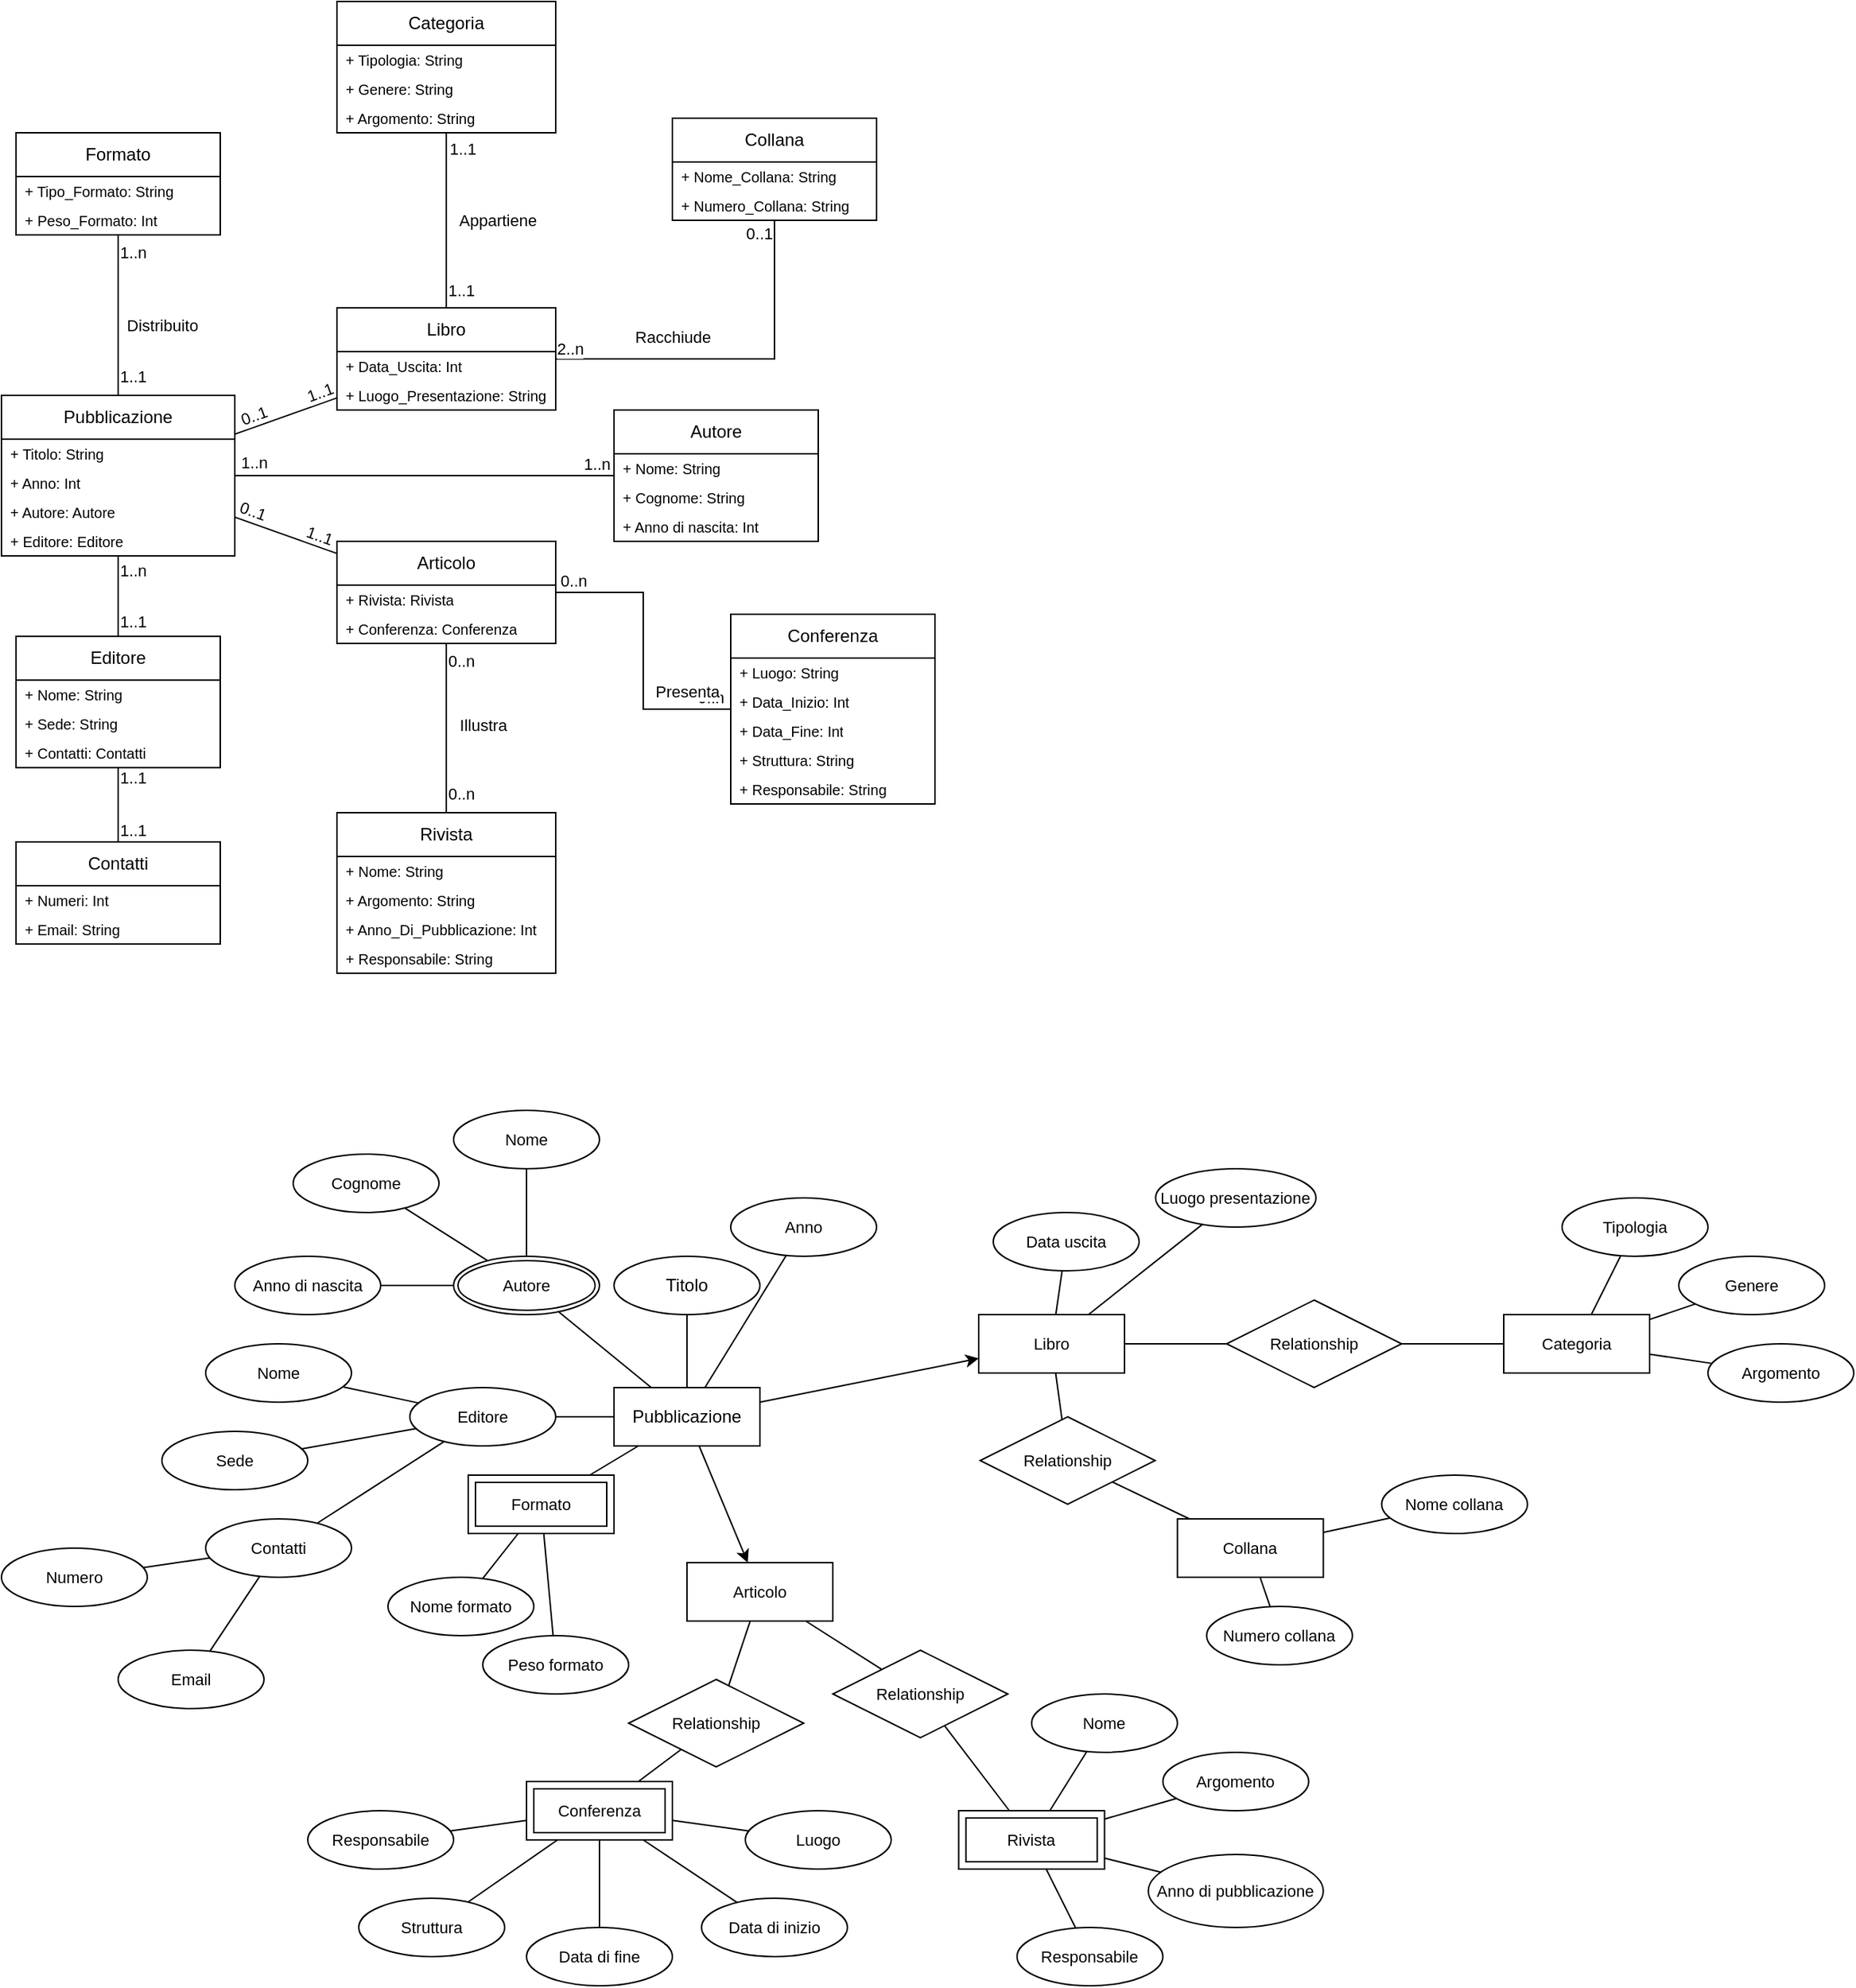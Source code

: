 <mxfile version="26.1.3">
  <diagram name="Pagina-1" id="gUakb1eG00iQR8x7TaLS">
    <mxGraphModel dx="2056" dy="1895" grid="1" gridSize="10" guides="1" tooltips="1" connect="1" arrows="1" fold="1" page="1" pageScale="1" pageWidth="827" pageHeight="1169" math="0" shadow="0">
      <root>
        <mxCell id="0" />
        <mxCell id="1" parent="0" />
        <mxCell id="voZhsEm-r_xCfaCIF_3K-1" value="Pubblicazione" style="swimlane;fontStyle=0;childLayout=stackLayout;horizontal=1;startSize=30;horizontalStack=0;resizeParent=1;resizeParentMax=0;resizeLast=0;collapsible=1;marginBottom=0;whiteSpace=wrap;html=1;" parent="1" vertex="1">
          <mxGeometry x="-800" y="-780" width="160" height="110" as="geometry" />
        </mxCell>
        <mxCell id="voZhsEm-r_xCfaCIF_3K-2" value="&lt;font style=&quot;font-size: 10px;&quot;&gt;+ Titolo: String&lt;/font&gt;" style="text;strokeColor=none;fillColor=none;align=left;verticalAlign=middle;spacingLeft=4;spacingRight=4;overflow=hidden;points=[[0,0.5],[1,0.5]];portConstraint=eastwest;rotatable=0;whiteSpace=wrap;html=1;" parent="voZhsEm-r_xCfaCIF_3K-1" vertex="1">
          <mxGeometry y="30" width="160" height="20" as="geometry" />
        </mxCell>
        <mxCell id="voZhsEm-r_xCfaCIF_3K-4" value="&lt;font style=&quot;font-size: 10px;&quot;&gt;+ Anno: Int&lt;/font&gt;" style="text;strokeColor=none;fillColor=none;align=left;verticalAlign=middle;spacingLeft=4;spacingRight=4;overflow=hidden;points=[[0,0.5],[1,0.5]];portConstraint=eastwest;rotatable=0;whiteSpace=wrap;html=1;" parent="voZhsEm-r_xCfaCIF_3K-1" vertex="1">
          <mxGeometry y="50" width="160" height="20" as="geometry" />
        </mxCell>
        <mxCell id="voZhsEm-r_xCfaCIF_3K-3" value="&lt;font style=&quot;font-size: 10px;&quot;&gt;+ Autore: Autore&lt;/font&gt;" style="text;strokeColor=none;fillColor=none;align=left;verticalAlign=middle;spacingLeft=4;spacingRight=4;overflow=hidden;points=[[0,0.5],[1,0.5]];portConstraint=eastwest;rotatable=0;whiteSpace=wrap;html=1;" parent="voZhsEm-r_xCfaCIF_3K-1" vertex="1">
          <mxGeometry y="70" width="160" height="20" as="geometry" />
        </mxCell>
        <mxCell id="jsHb7b36GZ4GkRZqTDLe-23" value="&lt;font style=&quot;font-size: 10px;&quot;&gt;+ Editore: Editore&lt;/font&gt;" style="text;strokeColor=none;fillColor=none;align=left;verticalAlign=middle;spacingLeft=4;spacingRight=4;overflow=hidden;points=[[0,0.5],[1,0.5]];portConstraint=eastwest;rotatable=0;whiteSpace=wrap;html=1;" parent="voZhsEm-r_xCfaCIF_3K-1" vertex="1">
          <mxGeometry y="90" width="160" height="20" as="geometry" />
        </mxCell>
        <mxCell id="jsHb7b36GZ4GkRZqTDLe-57" style="edgeStyle=orthogonalEdgeStyle;rounded=0;orthogonalLoop=1;jettySize=auto;html=1;fontSize=12;startSize=8;endSize=8;endArrow=none;startFill=0;" parent="1" source="voZhsEm-r_xCfaCIF_3K-10" target="voZhsEm-r_xCfaCIF_3K-1" edge="1">
          <mxGeometry relative="1" as="geometry" />
        </mxCell>
        <mxCell id="LyLU5Vvw4hms6EyPSJXu-3" value="1..n" style="edgeLabel;html=1;align=center;verticalAlign=middle;resizable=0;points=[];" vertex="1" connectable="0" parent="jsHb7b36GZ4GkRZqTDLe-57">
          <mxGeometry x="0.943" relative="1" as="geometry">
            <mxPoint x="5" y="-9" as="offset" />
          </mxGeometry>
        </mxCell>
        <mxCell id="LyLU5Vvw4hms6EyPSJXu-4" value="1..n" style="edgeLabel;html=1;align=center;verticalAlign=middle;resizable=0;points=[];" vertex="1" connectable="0" parent="jsHb7b36GZ4GkRZqTDLe-57">
          <mxGeometry x="-0.895" relative="1" as="geometry">
            <mxPoint x="1" y="-8" as="offset" />
          </mxGeometry>
        </mxCell>
        <mxCell id="voZhsEm-r_xCfaCIF_3K-10" value="Autore" style="swimlane;fontStyle=0;childLayout=stackLayout;horizontal=1;startSize=30;horizontalStack=0;resizeParent=1;resizeParentMax=0;resizeLast=0;collapsible=1;marginBottom=0;whiteSpace=wrap;html=1;" parent="1" vertex="1">
          <mxGeometry x="-380" y="-770" width="140" height="90" as="geometry" />
        </mxCell>
        <mxCell id="voZhsEm-r_xCfaCIF_3K-11" value="&lt;font style=&quot;font-size: 10px;&quot;&gt;+ Nome: String&lt;/font&gt;" style="text;strokeColor=none;fillColor=none;align=left;verticalAlign=middle;spacingLeft=4;spacingRight=4;overflow=hidden;points=[[0,0.5],[1,0.5]];portConstraint=eastwest;rotatable=0;whiteSpace=wrap;html=1;" parent="voZhsEm-r_xCfaCIF_3K-10" vertex="1">
          <mxGeometry y="30" width="140" height="20" as="geometry" />
        </mxCell>
        <mxCell id="voZhsEm-r_xCfaCIF_3K-12" value="&lt;font style=&quot;font-size: 10px;&quot;&gt;+ Cognome: String&lt;/font&gt;" style="text;strokeColor=none;fillColor=none;align=left;verticalAlign=middle;spacingLeft=4;spacingRight=4;overflow=hidden;points=[[0,0.5],[1,0.5]];portConstraint=eastwest;rotatable=0;whiteSpace=wrap;html=1;" parent="voZhsEm-r_xCfaCIF_3K-10" vertex="1">
          <mxGeometry y="50" width="140" height="20" as="geometry" />
        </mxCell>
        <mxCell id="voZhsEm-r_xCfaCIF_3K-13" value="&lt;font style=&quot;font-size: 10px;&quot;&gt;+ Anno di nascita: Int&lt;/font&gt;" style="text;strokeColor=none;fillColor=none;align=left;verticalAlign=middle;spacingLeft=4;spacingRight=4;overflow=hidden;points=[[0,0.5],[1,0.5]];portConstraint=eastwest;rotatable=0;whiteSpace=wrap;html=1;" parent="voZhsEm-r_xCfaCIF_3K-10" vertex="1">
          <mxGeometry y="70" width="140" height="20" as="geometry" />
        </mxCell>
        <mxCell id="jsHb7b36GZ4GkRZqTDLe-11" style="edgeStyle=orthogonalEdgeStyle;rounded=0;orthogonalLoop=1;jettySize=auto;html=1;fontSize=12;startSize=8;endSize=8;endArrow=none;startFill=0;" parent="1" source="voZhsEm-r_xCfaCIF_3K-14" target="voZhsEm-r_xCfaCIF_3K-42" edge="1">
          <mxGeometry relative="1" as="geometry" />
        </mxCell>
        <mxCell id="LyLU5Vvw4hms6EyPSJXu-11" value="0..n" style="edgeLabel;html=1;align=center;verticalAlign=middle;resizable=0;points=[];" vertex="1" connectable="0" parent="jsHb7b36GZ4GkRZqTDLe-11">
          <mxGeometry x="0.811" relative="1" as="geometry">
            <mxPoint x="10" y="1" as="offset" />
          </mxGeometry>
        </mxCell>
        <mxCell id="LyLU5Vvw4hms6EyPSJXu-12" value="0..n" style="edgeLabel;html=1;align=center;verticalAlign=middle;resizable=0;points=[];" vertex="1" connectable="0" parent="jsHb7b36GZ4GkRZqTDLe-11">
          <mxGeometry x="-0.781" relative="1" as="geometry">
            <mxPoint x="10" y="-1" as="offset" />
          </mxGeometry>
        </mxCell>
        <mxCell id="LyLU5Vvw4hms6EyPSJXu-122" value="Illustra" style="edgeLabel;html=1;align=center;verticalAlign=middle;resizable=0;points=[];fontFamily=Helvetica;fontSize=11;fontColor=default;labelBackgroundColor=default;" vertex="1" connectable="0" parent="jsHb7b36GZ4GkRZqTDLe-11">
          <mxGeometry x="0.031" y="-1" relative="1" as="geometry">
            <mxPoint x="24" as="offset" />
          </mxGeometry>
        </mxCell>
        <mxCell id="voZhsEm-r_xCfaCIF_3K-14" value="Rivista" style="swimlane;fontStyle=0;childLayout=stackLayout;horizontal=1;startSize=30;horizontalStack=0;resizeParent=1;resizeParentMax=0;resizeLast=0;collapsible=1;marginBottom=0;whiteSpace=wrap;html=1;" parent="1" vertex="1">
          <mxGeometry x="-570" y="-494" width="150" height="110" as="geometry" />
        </mxCell>
        <mxCell id="voZhsEm-r_xCfaCIF_3K-15" value="&lt;font style=&quot;font-size: 10px;&quot;&gt;+ Nome: String&lt;/font&gt;" style="text;strokeColor=none;fillColor=none;align=left;verticalAlign=middle;spacingLeft=4;spacingRight=4;overflow=hidden;points=[[0,0.5],[1,0.5]];portConstraint=eastwest;rotatable=0;whiteSpace=wrap;html=1;" parent="voZhsEm-r_xCfaCIF_3K-14" vertex="1">
          <mxGeometry y="30" width="150" height="20" as="geometry" />
        </mxCell>
        <mxCell id="voZhsEm-r_xCfaCIF_3K-16" value="&lt;font style=&quot;font-size: 10px;&quot;&gt;+ Argomento: String&lt;/font&gt;" style="text;strokeColor=none;fillColor=none;align=left;verticalAlign=middle;spacingLeft=4;spacingRight=4;overflow=hidden;points=[[0,0.5],[1,0.5]];portConstraint=eastwest;rotatable=0;whiteSpace=wrap;html=1;" parent="voZhsEm-r_xCfaCIF_3K-14" vertex="1">
          <mxGeometry y="50" width="150" height="20" as="geometry" />
        </mxCell>
        <mxCell id="voZhsEm-r_xCfaCIF_3K-18" value="&lt;span style=&quot;font-size: 10px;&quot;&gt;+ Anno_Di_Pubblicazione: Int&lt;/span&gt;" style="text;strokeColor=none;fillColor=none;align=left;verticalAlign=middle;spacingLeft=4;spacingRight=4;overflow=hidden;points=[[0,0.5],[1,0.5]];portConstraint=eastwest;rotatable=0;whiteSpace=wrap;html=1;" parent="voZhsEm-r_xCfaCIF_3K-14" vertex="1">
          <mxGeometry y="70" width="150" height="20" as="geometry" />
        </mxCell>
        <mxCell id="jsHb7b36GZ4GkRZqTDLe-46" value="&lt;span style=&quot;font-size: 10px;&quot;&gt;+ Responsabile: String&lt;/span&gt;" style="text;strokeColor=none;fillColor=none;align=left;verticalAlign=middle;spacingLeft=4;spacingRight=4;overflow=hidden;points=[[0,0.5],[1,0.5]];portConstraint=eastwest;rotatable=0;whiteSpace=wrap;html=1;" parent="voZhsEm-r_xCfaCIF_3K-14" vertex="1">
          <mxGeometry y="90" width="150" height="20" as="geometry" />
        </mxCell>
        <mxCell id="jsHb7b36GZ4GkRZqTDLe-55" style="edgeStyle=orthogonalEdgeStyle;rounded=0;orthogonalLoop=1;jettySize=auto;html=1;fontSize=12;startSize=8;endSize=8;endArrow=none;startFill=0;" parent="1" source="voZhsEm-r_xCfaCIF_3K-21" target="jsHb7b36GZ4GkRZqTDLe-42" edge="1">
          <mxGeometry relative="1" as="geometry" />
        </mxCell>
        <mxCell id="LyLU5Vvw4hms6EyPSJXu-15" value="1..1" style="edgeLabel;html=1;align=center;verticalAlign=middle;resizable=0;points=[];" vertex="1" connectable="0" parent="jsHb7b36GZ4GkRZqTDLe-55">
          <mxGeometry x="0.773" y="-1" relative="1" as="geometry">
            <mxPoint x="9" y="1" as="offset" />
          </mxGeometry>
        </mxCell>
        <mxCell id="LyLU5Vvw4hms6EyPSJXu-16" value="1..1" style="edgeLabel;html=1;align=center;verticalAlign=middle;resizable=0;points=[];" vertex="1" connectable="0" parent="jsHb7b36GZ4GkRZqTDLe-55">
          <mxGeometry x="-0.674" y="2" relative="1" as="geometry">
            <mxPoint x="12" as="offset" />
          </mxGeometry>
        </mxCell>
        <mxCell id="voZhsEm-r_xCfaCIF_3K-21" value="Contatti" style="swimlane;fontStyle=0;childLayout=stackLayout;horizontal=1;startSize=30;horizontalStack=0;resizeParent=1;resizeParentMax=0;resizeLast=0;collapsible=1;marginBottom=0;whiteSpace=wrap;html=1;" parent="1" vertex="1">
          <mxGeometry x="-790" y="-474" width="140" height="70" as="geometry" />
        </mxCell>
        <mxCell id="voZhsEm-r_xCfaCIF_3K-22" value="&lt;font style=&quot;font-size: 10px;&quot;&gt;+ Numeri: Int&amp;nbsp;&lt;/font&gt;" style="text;strokeColor=none;fillColor=none;align=left;verticalAlign=middle;spacingLeft=4;spacingRight=4;overflow=hidden;points=[[0,0.5],[1,0.5]];portConstraint=eastwest;rotatable=0;whiteSpace=wrap;html=1;" parent="voZhsEm-r_xCfaCIF_3K-21" vertex="1">
          <mxGeometry y="30" width="140" height="20" as="geometry" />
        </mxCell>
        <mxCell id="voZhsEm-r_xCfaCIF_3K-23" value="&lt;font style=&quot;font-size: 10px;&quot;&gt;+ Email: String&lt;/font&gt;" style="text;strokeColor=none;fillColor=none;align=left;verticalAlign=middle;spacingLeft=4;spacingRight=4;overflow=hidden;points=[[0,0.5],[1,0.5]];portConstraint=eastwest;rotatable=0;whiteSpace=wrap;html=1;" parent="voZhsEm-r_xCfaCIF_3K-21" vertex="1">
          <mxGeometry y="50" width="140" height="20" as="geometry" />
        </mxCell>
        <mxCell id="jsHb7b36GZ4GkRZqTDLe-6" style="edgeStyle=orthogonalEdgeStyle;rounded=0;orthogonalLoop=1;jettySize=auto;html=1;fontSize=12;startSize=8;endSize=8;strokeColor=default;endArrow=none;startFill=0;" parent="1" source="voZhsEm-r_xCfaCIF_3K-31" target="jsHb7b36GZ4GkRZqTDLe-2" edge="1">
          <mxGeometry relative="1" as="geometry" />
        </mxCell>
        <mxCell id="LyLU5Vvw4hms6EyPSJXu-1" value="1..1" style="edgeLabel;html=1;align=center;verticalAlign=middle;resizable=0;points=[];" vertex="1" connectable="0" parent="jsHb7b36GZ4GkRZqTDLe-6">
          <mxGeometry x="0.773" y="1" relative="1" as="geometry">
            <mxPoint x="9" y="1" as="offset" />
          </mxGeometry>
        </mxCell>
        <mxCell id="LyLU5Vvw4hms6EyPSJXu-2" value="1..1" style="edgeLabel;html=1;align=center;verticalAlign=middle;resizable=0;points=[];" vertex="1" connectable="0" parent="jsHb7b36GZ4GkRZqTDLe-6">
          <mxGeometry x="-0.858" y="-2" relative="1" as="geometry">
            <mxPoint x="13" y="2" as="offset" />
          </mxGeometry>
        </mxCell>
        <mxCell id="LyLU5Vvw4hms6EyPSJXu-125" value="Appartiene" style="edgeLabel;html=1;align=center;verticalAlign=middle;resizable=0;points=[];fontFamily=Helvetica;fontSize=11;fontColor=default;labelBackgroundColor=default;" vertex="1" connectable="0" parent="jsHb7b36GZ4GkRZqTDLe-6">
          <mxGeometry x="0.001" y="-2" relative="1" as="geometry">
            <mxPoint x="37" as="offset" />
          </mxGeometry>
        </mxCell>
        <mxCell id="voZhsEm-r_xCfaCIF_3K-31" value="Categoria" style="swimlane;fontStyle=0;childLayout=stackLayout;horizontal=1;startSize=30;horizontalStack=0;resizeParent=1;resizeParentMax=0;resizeLast=0;collapsible=1;marginBottom=0;whiteSpace=wrap;html=1;" parent="1" vertex="1">
          <mxGeometry x="-570" y="-1050" width="150" height="90" as="geometry" />
        </mxCell>
        <mxCell id="voZhsEm-r_xCfaCIF_3K-32" value="&lt;font style=&quot;font-size: 10px;&quot;&gt;+ Tipologia: String&lt;/font&gt;" style="text;strokeColor=none;fillColor=none;align=left;verticalAlign=middle;spacingLeft=4;spacingRight=4;overflow=hidden;points=[[0,0.5],[1,0.5]];portConstraint=eastwest;rotatable=0;whiteSpace=wrap;html=1;" parent="voZhsEm-r_xCfaCIF_3K-31" vertex="1">
          <mxGeometry y="30" width="150" height="20" as="geometry" />
        </mxCell>
        <mxCell id="voZhsEm-r_xCfaCIF_3K-33" value="&lt;font style=&quot;font-size: 10px;&quot;&gt;+ Genere: String&lt;/font&gt;" style="text;strokeColor=none;fillColor=none;align=left;verticalAlign=middle;spacingLeft=4;spacingRight=4;overflow=hidden;points=[[0,0.5],[1,0.5]];portConstraint=eastwest;rotatable=0;whiteSpace=wrap;html=1;" parent="voZhsEm-r_xCfaCIF_3K-31" vertex="1">
          <mxGeometry y="50" width="150" height="20" as="geometry" />
        </mxCell>
        <mxCell id="voZhsEm-r_xCfaCIF_3K-34" value="&lt;font style=&quot;font-size: 10px;&quot;&gt;+ Argomento: String&lt;/font&gt;" style="text;strokeColor=none;fillColor=none;align=left;verticalAlign=middle;spacingLeft=4;spacingRight=4;overflow=hidden;points=[[0,0.5],[1,0.5]];portConstraint=eastwest;rotatable=0;whiteSpace=wrap;html=1;" parent="voZhsEm-r_xCfaCIF_3K-31" vertex="1">
          <mxGeometry y="70" width="150" height="20" as="geometry" />
        </mxCell>
        <mxCell id="jsHb7b36GZ4GkRZqTDLe-8" style="edgeStyle=none;curved=1;rounded=0;orthogonalLoop=1;jettySize=auto;html=1;fontSize=12;startSize=8;endSize=8;endArrow=none;startFill=0;" parent="1" source="voZhsEm-r_xCfaCIF_3K-42" target="voZhsEm-r_xCfaCIF_3K-1" edge="1">
          <mxGeometry relative="1" as="geometry" />
        </mxCell>
        <mxCell id="LyLU5Vvw4hms6EyPSJXu-5" value="0..1" style="edgeLabel;html=1;align=center;verticalAlign=middle;resizable=0;points=[];rotation=20;" vertex="1" connectable="0" parent="jsHb7b36GZ4GkRZqTDLe-8">
          <mxGeometry x="0.795" y="-1" relative="1" as="geometry">
            <mxPoint x="4" y="-6" as="offset" />
          </mxGeometry>
        </mxCell>
        <mxCell id="LyLU5Vvw4hms6EyPSJXu-6" value="1..1" style="edgeLabel;html=1;align=center;verticalAlign=middle;resizable=0;points=[];rotation=20;" vertex="1" connectable="0" parent="jsHb7b36GZ4GkRZqTDLe-8">
          <mxGeometry x="-0.665" y="-2" relative="1" as="geometry">
            <mxPoint x="-1" y="-7" as="offset" />
          </mxGeometry>
        </mxCell>
        <mxCell id="voZhsEm-r_xCfaCIF_3K-42" value="Articolo" style="swimlane;fontStyle=0;childLayout=stackLayout;horizontal=1;startSize=30;horizontalStack=0;resizeParent=1;resizeParentMax=0;resizeLast=0;collapsible=1;marginBottom=0;whiteSpace=wrap;html=1;" parent="1" vertex="1">
          <mxGeometry x="-570" y="-680" width="150" height="70" as="geometry" />
        </mxCell>
        <mxCell id="voZhsEm-r_xCfaCIF_3K-44" value="&lt;font style=&quot;font-size: 10px;&quot;&gt;+ Rivista: Rivista&lt;/font&gt;" style="text;strokeColor=none;fillColor=none;align=left;verticalAlign=middle;spacingLeft=4;spacingRight=4;overflow=hidden;points=[[0,0.5],[1,0.5]];portConstraint=eastwest;rotatable=0;whiteSpace=wrap;html=1;" parent="voZhsEm-r_xCfaCIF_3K-42" vertex="1">
          <mxGeometry y="30" width="150" height="20" as="geometry" />
        </mxCell>
        <mxCell id="voZhsEm-r_xCfaCIF_3K-50" value="&lt;font style=&quot;font-size: 10px;&quot;&gt;+ Conferenza: Conferenza&lt;/font&gt;" style="text;strokeColor=none;fillColor=none;align=left;verticalAlign=middle;spacingLeft=4;spacingRight=4;overflow=hidden;points=[[0,0.5],[1,0.5]];portConstraint=eastwest;rotatable=0;whiteSpace=wrap;html=1;" parent="voZhsEm-r_xCfaCIF_3K-42" vertex="1">
          <mxGeometry y="50" width="150" height="20" as="geometry" />
        </mxCell>
        <mxCell id="voZhsEm-r_xCfaCIF_3K-46" value="Collana" style="swimlane;fontStyle=0;childLayout=stackLayout;horizontal=1;startSize=30;horizontalStack=0;resizeParent=1;resizeParentMax=0;resizeLast=0;collapsible=1;marginBottom=0;whiteSpace=wrap;html=1;" parent="1" vertex="1">
          <mxGeometry x="-340" y="-970" width="140" height="70" as="geometry" />
        </mxCell>
        <mxCell id="voZhsEm-r_xCfaCIF_3K-47" value="&lt;font style=&quot;font-size: 10px;&quot;&gt;+ Nome_Collana: String&lt;/font&gt;" style="text;strokeColor=none;fillColor=none;align=left;verticalAlign=middle;spacingLeft=4;spacingRight=4;overflow=hidden;points=[[0,0.5],[1,0.5]];portConstraint=eastwest;rotatable=0;whiteSpace=wrap;html=1;" parent="voZhsEm-r_xCfaCIF_3K-46" vertex="1">
          <mxGeometry y="30" width="140" height="20" as="geometry" />
        </mxCell>
        <mxCell id="voZhsEm-r_xCfaCIF_3K-48" value="&lt;font style=&quot;font-size: 10px;&quot;&gt;+ Numero_Collana: String&lt;/font&gt;" style="text;strokeColor=none;fillColor=none;align=left;verticalAlign=middle;spacingLeft=4;spacingRight=4;overflow=hidden;points=[[0,0.5],[1,0.5]];portConstraint=eastwest;rotatable=0;whiteSpace=wrap;html=1;" parent="voZhsEm-r_xCfaCIF_3K-46" vertex="1">
          <mxGeometry y="50" width="140" height="20" as="geometry" />
        </mxCell>
        <mxCell id="jsHb7b36GZ4GkRZqTDLe-12" style="edgeStyle=orthogonalEdgeStyle;rounded=0;orthogonalLoop=1;jettySize=auto;html=1;fontSize=12;startSize=8;endSize=8;endArrow=none;startFill=0;" parent="1" source="voZhsEm-r_xCfaCIF_3K-51" target="voZhsEm-r_xCfaCIF_3K-1" edge="1">
          <mxGeometry relative="1" as="geometry" />
        </mxCell>
        <mxCell id="LyLU5Vvw4hms6EyPSJXu-17" value="1..1" style="edgeLabel;html=1;align=center;verticalAlign=middle;resizable=0;points=[];" vertex="1" connectable="0" parent="jsHb7b36GZ4GkRZqTDLe-12">
          <mxGeometry x="0.808" relative="1" as="geometry">
            <mxPoint x="10" y="-3" as="offset" />
          </mxGeometry>
        </mxCell>
        <mxCell id="LyLU5Vvw4hms6EyPSJXu-18" value="1..n" style="edgeLabel;html=1;align=center;verticalAlign=middle;resizable=0;points=[];" vertex="1" connectable="0" parent="jsHb7b36GZ4GkRZqTDLe-12">
          <mxGeometry x="-0.811" relative="1" as="geometry">
            <mxPoint x="10" y="1" as="offset" />
          </mxGeometry>
        </mxCell>
        <mxCell id="LyLU5Vvw4hms6EyPSJXu-126" value="Distribuito" style="edgeLabel;html=1;align=center;verticalAlign=middle;resizable=0;points=[];fontFamily=Helvetica;fontSize=11;fontColor=default;labelBackgroundColor=default;" vertex="1" connectable="0" parent="jsHb7b36GZ4GkRZqTDLe-12">
          <mxGeometry x="0.124" y="1" relative="1" as="geometry">
            <mxPoint x="29" as="offset" />
          </mxGeometry>
        </mxCell>
        <mxCell id="voZhsEm-r_xCfaCIF_3K-51" value="Formato" style="swimlane;fontStyle=0;childLayout=stackLayout;horizontal=1;startSize=30;horizontalStack=0;resizeParent=1;resizeParentMax=0;resizeLast=0;collapsible=1;marginBottom=0;whiteSpace=wrap;html=1;" parent="1" vertex="1">
          <mxGeometry x="-790" y="-960" width="140" height="70" as="geometry" />
        </mxCell>
        <mxCell id="voZhsEm-r_xCfaCIF_3K-52" value="&lt;span style=&quot;font-size: 10px;&quot;&gt;+ Tipo&lt;/span&gt;&lt;span style=&quot;font-size: 10px; background-color: transparent; color: light-dark(rgb(0, 0, 0), rgb(255, 255, 255));&quot;&gt;_Formato: String&lt;/span&gt;" style="text;strokeColor=none;fillColor=none;align=left;verticalAlign=middle;spacingLeft=4;spacingRight=4;overflow=hidden;points=[[0,0.5],[1,0.5]];portConstraint=eastwest;rotatable=0;whiteSpace=wrap;html=1;" parent="voZhsEm-r_xCfaCIF_3K-51" vertex="1">
          <mxGeometry y="30" width="140" height="20" as="geometry" />
        </mxCell>
        <mxCell id="voZhsEm-r_xCfaCIF_3K-53" value="&lt;span style=&quot;font-size: 10px;&quot;&gt;+ Peso_Formato: Int&lt;/span&gt;" style="text;strokeColor=none;fillColor=none;align=left;verticalAlign=middle;spacingLeft=4;spacingRight=4;overflow=hidden;points=[[0,0.5],[1,0.5]];portConstraint=eastwest;rotatable=0;whiteSpace=wrap;html=1;" parent="voZhsEm-r_xCfaCIF_3K-51" vertex="1">
          <mxGeometry y="50" width="140" height="20" as="geometry" />
        </mxCell>
        <mxCell id="jsHb7b36GZ4GkRZqTDLe-7" style="edgeStyle=none;curved=0;rounded=0;orthogonalLoop=1;jettySize=auto;html=1;fontSize=12;startSize=8;endSize=8;endArrow=none;startFill=0;" parent="1" source="jsHb7b36GZ4GkRZqTDLe-2" target="voZhsEm-r_xCfaCIF_3K-1" edge="1">
          <mxGeometry relative="1" as="geometry" />
        </mxCell>
        <mxCell id="LyLU5Vvw4hms6EyPSJXu-7" value="0..1" style="edgeLabel;html=1;align=center;verticalAlign=middle;resizable=0;points=[];rotation=340;" vertex="1" connectable="0" parent="jsHb7b36GZ4GkRZqTDLe-7">
          <mxGeometry x="-0.789" relative="1" as="geometry">
            <mxPoint x="-50" y="10" as="offset" />
          </mxGeometry>
        </mxCell>
        <mxCell id="LyLU5Vvw4hms6EyPSJXu-8" value="1..1" style="edgeLabel;html=1;align=center;verticalAlign=middle;resizable=0;points=[];rotation=340;" vertex="1" connectable="0" parent="jsHb7b36GZ4GkRZqTDLe-7">
          <mxGeometry x="-0.787" y="-2" relative="1" as="geometry">
            <mxPoint x="-4" y="-5" as="offset" />
          </mxGeometry>
        </mxCell>
        <mxCell id="jsHb7b36GZ4GkRZqTDLe-2" value="Libro" style="swimlane;fontStyle=0;childLayout=stackLayout;horizontal=1;startSize=30;horizontalStack=0;resizeParent=1;resizeParentMax=0;resizeLast=0;collapsible=1;marginBottom=0;whiteSpace=wrap;html=1;" parent="1" vertex="1">
          <mxGeometry x="-570" y="-840" width="150" height="70" as="geometry" />
        </mxCell>
        <mxCell id="jsHb7b36GZ4GkRZqTDLe-26" value="&lt;font style=&quot;font-size: 10px;&quot;&gt;+ Data_Uscita&lt;/font&gt;&lt;span style=&quot;font-size: 10px; background-color: transparent; color: light-dark(rgb(0, 0, 0), rgb(255, 255, 255));&quot;&gt;: Int&lt;/span&gt;" style="text;strokeColor=none;fillColor=none;align=left;verticalAlign=middle;spacingLeft=4;spacingRight=4;overflow=hidden;points=[[0,0.5],[1,0.5]];portConstraint=eastwest;rotatable=0;whiteSpace=wrap;html=1;" parent="jsHb7b36GZ4GkRZqTDLe-2" vertex="1">
          <mxGeometry y="30" width="150" height="20" as="geometry" />
        </mxCell>
        <mxCell id="jsHb7b36GZ4GkRZqTDLe-27" value="&lt;font style=&quot;font-size: 10px;&quot;&gt;+ Luogo_Presentazione&lt;/font&gt;&lt;span style=&quot;font-size: 10px; background-color: transparent; color: light-dark(rgb(0, 0, 0), rgb(255, 255, 255));&quot;&gt;: String&lt;/span&gt;" style="text;strokeColor=none;fillColor=none;align=left;verticalAlign=middle;spacingLeft=4;spacingRight=4;overflow=hidden;points=[[0,0.5],[1,0.5]];portConstraint=eastwest;rotatable=0;whiteSpace=wrap;html=1;" parent="jsHb7b36GZ4GkRZqTDLe-2" vertex="1">
          <mxGeometry y="50" width="150" height="20" as="geometry" />
        </mxCell>
        <mxCell id="jsHb7b36GZ4GkRZqTDLe-33" value="" style="endArrow=none;html=1;edgeStyle=orthogonalEdgeStyle;rounded=0;fontSize=12;startSize=8;endSize=8;curved=0;" parent="1" source="jsHb7b36GZ4GkRZqTDLe-2" target="voZhsEm-r_xCfaCIF_3K-46" edge="1">
          <mxGeometry relative="1" as="geometry">
            <mxPoint x="-390" y="-760" as="sourcePoint" />
            <mxPoint x="-230" y="-760" as="targetPoint" />
          </mxGeometry>
        </mxCell>
        <mxCell id="jsHb7b36GZ4GkRZqTDLe-34" value="2..n" style="edgeLabel;resizable=0;html=1;align=left;verticalAlign=bottom;" parent="jsHb7b36GZ4GkRZqTDLe-33" connectable="0" vertex="1">
          <mxGeometry x="-1" relative="1" as="geometry">
            <mxPoint x="-1" y="1" as="offset" />
          </mxGeometry>
        </mxCell>
        <mxCell id="jsHb7b36GZ4GkRZqTDLe-35" value="0..1" style="edgeLabel;resizable=0;html=1;align=right;verticalAlign=bottom;" parent="jsHb7b36GZ4GkRZqTDLe-33" connectable="0" vertex="1">
          <mxGeometry x="1" relative="1" as="geometry">
            <mxPoint x="-1" y="17" as="offset" />
          </mxGeometry>
        </mxCell>
        <mxCell id="LyLU5Vvw4hms6EyPSJXu-124" value="Racchiude" style="edgeLabel;html=1;align=center;verticalAlign=middle;resizable=0;points=[];fontFamily=Helvetica;fontSize=11;fontColor=default;labelBackgroundColor=default;" vertex="1" connectable="0" parent="jsHb7b36GZ4GkRZqTDLe-33">
          <mxGeometry x="-0.349" y="1" relative="1" as="geometry">
            <mxPoint y="-14" as="offset" />
          </mxGeometry>
        </mxCell>
        <mxCell id="jsHb7b36GZ4GkRZqTDLe-56" style="edgeStyle=orthogonalEdgeStyle;rounded=0;orthogonalLoop=1;jettySize=auto;html=1;fontSize=12;startSize=8;endSize=8;endArrow=none;startFill=0;" parent="1" source="jsHb7b36GZ4GkRZqTDLe-42" target="voZhsEm-r_xCfaCIF_3K-1" edge="1">
          <mxGeometry relative="1" as="geometry" />
        </mxCell>
        <mxCell id="LyLU5Vvw4hms6EyPSJXu-13" value="1..n" style="edgeLabel;html=1;align=center;verticalAlign=middle;resizable=0;points=[];" vertex="1" connectable="0" parent="jsHb7b36GZ4GkRZqTDLe-56">
          <mxGeometry x="0.693" y="-1" relative="1" as="geometry">
            <mxPoint x="9" y="1" as="offset" />
          </mxGeometry>
        </mxCell>
        <mxCell id="LyLU5Vvw4hms6EyPSJXu-14" value="1..1" style="edgeLabel;html=1;align=center;verticalAlign=middle;resizable=0;points=[];" vertex="1" connectable="0" parent="jsHb7b36GZ4GkRZqTDLe-56">
          <mxGeometry x="-0.664" relative="1" as="geometry">
            <mxPoint x="10" y="-1" as="offset" />
          </mxGeometry>
        </mxCell>
        <mxCell id="jsHb7b36GZ4GkRZqTDLe-42" value="Editore" style="swimlane;fontStyle=0;childLayout=stackLayout;horizontal=1;startSize=30;horizontalStack=0;resizeParent=1;resizeParentMax=0;resizeLast=0;collapsible=1;marginBottom=0;whiteSpace=wrap;html=1;" parent="1" vertex="1">
          <mxGeometry x="-790" y="-614.88" width="140" height="90" as="geometry" />
        </mxCell>
        <mxCell id="jsHb7b36GZ4GkRZqTDLe-43" value="&lt;font style=&quot;font-size: 10px;&quot;&gt;+ Nome: String&lt;/font&gt;" style="text;strokeColor=none;fillColor=none;align=left;verticalAlign=middle;spacingLeft=4;spacingRight=4;overflow=hidden;points=[[0,0.5],[1,0.5]];portConstraint=eastwest;rotatable=0;whiteSpace=wrap;html=1;" parent="jsHb7b36GZ4GkRZqTDLe-42" vertex="1">
          <mxGeometry y="30" width="140" height="20" as="geometry" />
        </mxCell>
        <mxCell id="jsHb7b36GZ4GkRZqTDLe-44" value="&lt;font style=&quot;font-size: 10px;&quot;&gt;+ Sede: String&lt;/font&gt;" style="text;strokeColor=none;fillColor=none;align=left;verticalAlign=middle;spacingLeft=4;spacingRight=4;overflow=hidden;points=[[0,0.5],[1,0.5]];portConstraint=eastwest;rotatable=0;whiteSpace=wrap;html=1;" parent="jsHb7b36GZ4GkRZqTDLe-42" vertex="1">
          <mxGeometry y="50" width="140" height="20" as="geometry" />
        </mxCell>
        <mxCell id="jsHb7b36GZ4GkRZqTDLe-45" value="&lt;span style=&quot;font-size: 10px;&quot;&gt;+ Contatti: Contatti&lt;/span&gt;" style="text;strokeColor=none;fillColor=none;align=left;verticalAlign=middle;spacingLeft=4;spacingRight=4;overflow=hidden;points=[[0,0.5],[1,0.5]];portConstraint=eastwest;rotatable=0;whiteSpace=wrap;html=1;" parent="jsHb7b36GZ4GkRZqTDLe-42" vertex="1">
          <mxGeometry y="70" width="140" height="20" as="geometry" />
        </mxCell>
        <mxCell id="jsHb7b36GZ4GkRZqTDLe-52" style="edgeStyle=orthogonalEdgeStyle;rounded=0;orthogonalLoop=1;jettySize=auto;html=1;fontSize=12;startSize=8;endSize=8;endArrow=none;startFill=0;" parent="1" source="jsHb7b36GZ4GkRZqTDLe-47" target="voZhsEm-r_xCfaCIF_3K-42" edge="1">
          <mxGeometry relative="1" as="geometry" />
        </mxCell>
        <mxCell id="LyLU5Vvw4hms6EyPSJXu-9" value="0..n" style="edgeLabel;html=1;align=center;verticalAlign=middle;resizable=0;points=[];" vertex="1" connectable="0" parent="jsHb7b36GZ4GkRZqTDLe-52">
          <mxGeometry x="0.933" relative="1" as="geometry">
            <mxPoint x="5" y="-8" as="offset" />
          </mxGeometry>
        </mxCell>
        <mxCell id="LyLU5Vvw4hms6EyPSJXu-10" value="0..n" style="edgeLabel;html=1;align=center;verticalAlign=middle;resizable=0;points=[];" vertex="1" connectable="0" parent="jsHb7b36GZ4GkRZqTDLe-52">
          <mxGeometry x="-0.876" y="-2" relative="1" as="geometry">
            <mxPoint x="-2" y="-6" as="offset" />
          </mxGeometry>
        </mxCell>
        <mxCell id="LyLU5Vvw4hms6EyPSJXu-123" value="Presenta" style="edgeLabel;html=1;align=center;verticalAlign=middle;resizable=0;points=[];fontFamily=Helvetica;fontSize=11;fontColor=default;labelBackgroundColor=default;" vertex="1" connectable="0" parent="jsHb7b36GZ4GkRZqTDLe-52">
          <mxGeometry x="-0.037" y="-1" relative="1" as="geometry">
            <mxPoint x="29" y="24" as="offset" />
          </mxGeometry>
        </mxCell>
        <mxCell id="jsHb7b36GZ4GkRZqTDLe-47" value="Conferenza" style="swimlane;fontStyle=0;childLayout=stackLayout;horizontal=1;startSize=30;horizontalStack=0;resizeParent=1;resizeParentMax=0;resizeLast=0;collapsible=1;marginBottom=0;whiteSpace=wrap;html=1;" parent="1" vertex="1">
          <mxGeometry x="-300" y="-630" width="140" height="130" as="geometry" />
        </mxCell>
        <mxCell id="jsHb7b36GZ4GkRZqTDLe-48" value="&lt;font style=&quot;font-size: 10px;&quot;&gt;+ Luogo: String&lt;/font&gt;" style="text;strokeColor=none;fillColor=none;align=left;verticalAlign=middle;spacingLeft=4;spacingRight=4;overflow=hidden;points=[[0,0.5],[1,0.5]];portConstraint=eastwest;rotatable=0;whiteSpace=wrap;html=1;" parent="jsHb7b36GZ4GkRZqTDLe-47" vertex="1">
          <mxGeometry y="30" width="140" height="20" as="geometry" />
        </mxCell>
        <mxCell id="jsHb7b36GZ4GkRZqTDLe-49" value="&lt;font style=&quot;font-size: 10px;&quot;&gt;+ Data_Inizio: Int&lt;/font&gt;" style="text;strokeColor=none;fillColor=none;align=left;verticalAlign=middle;spacingLeft=4;spacingRight=4;overflow=hidden;points=[[0,0.5],[1,0.5]];portConstraint=eastwest;rotatable=0;whiteSpace=wrap;html=1;" parent="jsHb7b36GZ4GkRZqTDLe-47" vertex="1">
          <mxGeometry y="50" width="140" height="20" as="geometry" />
        </mxCell>
        <mxCell id="jsHb7b36GZ4GkRZqTDLe-50" value="&lt;span style=&quot;font-size: 10px;&quot;&gt;+ Data_Fine: Int&lt;/span&gt;" style="text;strokeColor=none;fillColor=none;align=left;verticalAlign=middle;spacingLeft=4;spacingRight=4;overflow=hidden;points=[[0,0.5],[1,0.5]];portConstraint=eastwest;rotatable=0;whiteSpace=wrap;html=1;" parent="jsHb7b36GZ4GkRZqTDLe-47" vertex="1">
          <mxGeometry y="70" width="140" height="20" as="geometry" />
        </mxCell>
        <mxCell id="jsHb7b36GZ4GkRZqTDLe-53" value="&lt;span style=&quot;font-size: 10px;&quot;&gt;+ Struttura: String&lt;/span&gt;" style="text;strokeColor=none;fillColor=none;align=left;verticalAlign=middle;spacingLeft=4;spacingRight=4;overflow=hidden;points=[[0,0.5],[1,0.5]];portConstraint=eastwest;rotatable=0;whiteSpace=wrap;html=1;" parent="jsHb7b36GZ4GkRZqTDLe-47" vertex="1">
          <mxGeometry y="90" width="140" height="20" as="geometry" />
        </mxCell>
        <mxCell id="jsHb7b36GZ4GkRZqTDLe-51" value="&lt;span style=&quot;font-size: 10px;&quot;&gt;+ Responsabile: String&lt;/span&gt;" style="text;strokeColor=none;fillColor=none;align=left;verticalAlign=middle;spacingLeft=4;spacingRight=4;overflow=hidden;points=[[0,0.5],[1,0.5]];portConstraint=eastwest;rotatable=0;whiteSpace=wrap;html=1;" parent="jsHb7b36GZ4GkRZqTDLe-47" vertex="1">
          <mxGeometry y="110" width="140" height="20" as="geometry" />
        </mxCell>
        <mxCell id="LyLU5Vvw4hms6EyPSJXu-19" value="Pubblicazione" style="whiteSpace=wrap;html=1;align=center;" vertex="1" parent="1">
          <mxGeometry x="-380" y="-100" width="100" height="40" as="geometry" />
        </mxCell>
        <mxCell id="LyLU5Vvw4hms6EyPSJXu-21" style="rounded=0;orthogonalLoop=1;jettySize=auto;html=1;entryX=0.5;entryY=0;entryDx=0;entryDy=0;endArrow=none;startFill=0;" edge="1" parent="1" source="LyLU5Vvw4hms6EyPSJXu-20" target="LyLU5Vvw4hms6EyPSJXu-19">
          <mxGeometry relative="1" as="geometry" />
        </mxCell>
        <mxCell id="LyLU5Vvw4hms6EyPSJXu-20" value="Titolo" style="ellipse;whiteSpace=wrap;html=1;align=center;" vertex="1" parent="1">
          <mxGeometry x="-380" y="-190" width="100" height="40" as="geometry" />
        </mxCell>
        <mxCell id="LyLU5Vvw4hms6EyPSJXu-24" style="edgeStyle=none;shape=connector;rounded=0;orthogonalLoop=1;jettySize=auto;html=1;strokeColor=default;align=center;verticalAlign=middle;fontFamily=Helvetica;fontSize=11;fontColor=default;labelBackgroundColor=default;startFill=0;endArrow=none;" edge="1" parent="1" source="LyLU5Vvw4hms6EyPSJXu-23" target="LyLU5Vvw4hms6EyPSJXu-19">
          <mxGeometry relative="1" as="geometry" />
        </mxCell>
        <mxCell id="LyLU5Vvw4hms6EyPSJXu-23" value="Anno" style="ellipse;whiteSpace=wrap;html=1;align=center;fontFamily=Helvetica;fontSize=11;fontColor=default;labelBackgroundColor=default;" vertex="1" parent="1">
          <mxGeometry x="-300" y="-230" width="100" height="40" as="geometry" />
        </mxCell>
        <mxCell id="LyLU5Vvw4hms6EyPSJXu-31" style="edgeStyle=none;shape=connector;rounded=0;orthogonalLoop=1;jettySize=auto;html=1;strokeColor=default;align=center;verticalAlign=middle;fontFamily=Helvetica;fontSize=11;fontColor=default;labelBackgroundColor=default;startFill=0;endArrow=none;" edge="1" parent="1" source="LyLU5Vvw4hms6EyPSJXu-68" target="LyLU5Vvw4hms6EyPSJXu-19">
          <mxGeometry relative="1" as="geometry">
            <mxPoint x="-430" y="-80" as="sourcePoint" />
          </mxGeometry>
        </mxCell>
        <mxCell id="LyLU5Vvw4hms6EyPSJXu-30" style="edgeStyle=none;shape=connector;rounded=0;orthogonalLoop=1;jettySize=auto;html=1;strokeColor=default;align=center;verticalAlign=middle;fontFamily=Helvetica;fontSize=11;fontColor=default;labelBackgroundColor=default;startFill=0;endArrow=none;" edge="1" parent="1" source="LyLU5Vvw4hms6EyPSJXu-71" target="LyLU5Vvw4hms6EyPSJXu-19">
          <mxGeometry relative="1" as="geometry">
            <mxPoint x="-415.556" y="-150" as="sourcePoint" />
          </mxGeometry>
        </mxCell>
        <mxCell id="LyLU5Vvw4hms6EyPSJXu-33" style="edgeStyle=none;shape=connector;rounded=0;orthogonalLoop=1;jettySize=auto;html=1;strokeColor=default;align=center;verticalAlign=middle;fontFamily=Helvetica;fontSize=11;fontColor=default;labelBackgroundColor=default;startFill=0;endArrow=none;" edge="1" parent="1" source="LyLU5Vvw4hms6EyPSJXu-73" target="LyLU5Vvw4hms6EyPSJXu-19">
          <mxGeometry relative="1" as="geometry">
            <mxPoint x="-410.432" y="-36.128" as="sourcePoint" />
          </mxGeometry>
        </mxCell>
        <mxCell id="LyLU5Vvw4hms6EyPSJXu-37" style="edgeStyle=none;shape=connector;rounded=0;orthogonalLoop=1;jettySize=auto;html=1;strokeColor=default;align=center;verticalAlign=middle;fontFamily=Helvetica;fontSize=11;fontColor=default;labelBackgroundColor=default;startFill=0;endArrow=none;" edge="1" parent="1" source="LyLU5Vvw4hms6EyPSJXu-34" target="LyLU5Vvw4hms6EyPSJXu-71">
          <mxGeometry relative="1" as="geometry">
            <mxPoint x="-440" y="-250.0" as="sourcePoint" />
            <mxPoint x="-440" y="-190" as="targetPoint" />
          </mxGeometry>
        </mxCell>
        <mxCell id="LyLU5Vvw4hms6EyPSJXu-34" value="Nome" style="ellipse;whiteSpace=wrap;html=1;align=center;fontFamily=Helvetica;fontSize=11;fontColor=default;labelBackgroundColor=default;" vertex="1" parent="1">
          <mxGeometry x="-490" y="-290" width="100" height="40" as="geometry" />
        </mxCell>
        <mxCell id="LyLU5Vvw4hms6EyPSJXu-44" style="edgeStyle=none;shape=connector;rounded=0;orthogonalLoop=1;jettySize=auto;html=1;strokeColor=default;align=center;verticalAlign=middle;fontFamily=Helvetica;fontSize=11;fontColor=default;labelBackgroundColor=default;startFill=0;endArrow=none;" edge="1" parent="1" source="LyLU5Vvw4hms6EyPSJXu-41" target="LyLU5Vvw4hms6EyPSJXu-71">
          <mxGeometry relative="1" as="geometry">
            <mxPoint x="-471.429" y="-190" as="targetPoint" />
          </mxGeometry>
        </mxCell>
        <mxCell id="LyLU5Vvw4hms6EyPSJXu-41" value="Cognome" style="ellipse;whiteSpace=wrap;html=1;align=center;fontFamily=Helvetica;fontSize=11;fontColor=default;labelBackgroundColor=default;" vertex="1" parent="1">
          <mxGeometry x="-600" y="-260" width="100" height="40" as="geometry" />
        </mxCell>
        <mxCell id="LyLU5Vvw4hms6EyPSJXu-43" style="edgeStyle=none;shape=connector;rounded=0;orthogonalLoop=1;jettySize=auto;html=1;strokeColor=default;align=center;verticalAlign=middle;fontFamily=Helvetica;fontSize=11;fontColor=default;labelBackgroundColor=default;startFill=0;endArrow=none;" edge="1" parent="1" source="LyLU5Vvw4hms6EyPSJXu-42">
          <mxGeometry relative="1" as="geometry">
            <mxPoint x="-490" y="-170" as="targetPoint" />
          </mxGeometry>
        </mxCell>
        <mxCell id="LyLU5Vvw4hms6EyPSJXu-42" value="Anno di nascita" style="ellipse;whiteSpace=wrap;html=1;align=center;fontFamily=Helvetica;fontSize=11;fontColor=default;labelBackgroundColor=default;" vertex="1" parent="1">
          <mxGeometry x="-640" y="-190" width="100" height="40" as="geometry" />
        </mxCell>
        <mxCell id="LyLU5Vvw4hms6EyPSJXu-50" style="edgeStyle=none;shape=connector;rounded=0;orthogonalLoop=1;jettySize=auto;html=1;strokeColor=default;align=center;verticalAlign=middle;fontFamily=Helvetica;fontSize=11;fontColor=default;labelBackgroundColor=default;startFill=0;endArrow=none;" edge="1" parent="1" source="LyLU5Vvw4hms6EyPSJXu-45" target="LyLU5Vvw4hms6EyPSJXu-68">
          <mxGeometry relative="1" as="geometry">
            <mxPoint x="-530" y="-91.538" as="targetPoint" />
          </mxGeometry>
        </mxCell>
        <mxCell id="LyLU5Vvw4hms6EyPSJXu-45" value="Nome" style="ellipse;whiteSpace=wrap;html=1;align=center;fontFamily=Helvetica;fontSize=11;fontColor=default;labelBackgroundColor=default;" vertex="1" parent="1">
          <mxGeometry x="-660" y="-130" width="100" height="40" as="geometry" />
        </mxCell>
        <mxCell id="LyLU5Vvw4hms6EyPSJXu-49" style="edgeStyle=none;shape=connector;rounded=0;orthogonalLoop=1;jettySize=auto;html=1;strokeColor=default;align=center;verticalAlign=middle;fontFamily=Helvetica;fontSize=11;fontColor=default;labelBackgroundColor=default;startFill=0;endArrow=none;" edge="1" parent="1" source="LyLU5Vvw4hms6EyPSJXu-46" target="LyLU5Vvw4hms6EyPSJXu-68">
          <mxGeometry relative="1" as="geometry">
            <mxPoint x="-530" y="-70.625" as="targetPoint" />
          </mxGeometry>
        </mxCell>
        <mxCell id="LyLU5Vvw4hms6EyPSJXu-46" value="Sede" style="ellipse;whiteSpace=wrap;html=1;align=center;fontFamily=Helvetica;fontSize=11;fontColor=default;labelBackgroundColor=default;" vertex="1" parent="1">
          <mxGeometry x="-690" y="-70" width="100" height="40" as="geometry" />
        </mxCell>
        <mxCell id="LyLU5Vvw4hms6EyPSJXu-48" style="edgeStyle=none;shape=connector;rounded=0;orthogonalLoop=1;jettySize=auto;html=1;strokeColor=default;align=center;verticalAlign=middle;fontFamily=Helvetica;fontSize=11;fontColor=default;labelBackgroundColor=default;startFill=0;endArrow=none;" edge="1" parent="1" source="LyLU5Vvw4hms6EyPSJXu-47" target="LyLU5Vvw4hms6EyPSJXu-68">
          <mxGeometry relative="1" as="geometry">
            <mxPoint x="-508.889" y="-60" as="targetPoint" />
          </mxGeometry>
        </mxCell>
        <mxCell id="LyLU5Vvw4hms6EyPSJXu-47" value="Contatti" style="ellipse;whiteSpace=wrap;html=1;align=center;fontFamily=Helvetica;fontSize=11;fontColor=default;labelBackgroundColor=default;" vertex="1" parent="1">
          <mxGeometry x="-660" y="-10" width="100" height="40" as="geometry" />
        </mxCell>
        <mxCell id="LyLU5Vvw4hms6EyPSJXu-52" style="edgeStyle=none;shape=connector;rounded=0;orthogonalLoop=1;jettySize=auto;html=1;strokeColor=default;align=center;verticalAlign=middle;fontFamily=Helvetica;fontSize=11;fontColor=default;labelBackgroundColor=default;startFill=0;endArrow=none;" edge="1" parent="1" source="LyLU5Vvw4hms6EyPSJXu-51" target="LyLU5Vvw4hms6EyPSJXu-47">
          <mxGeometry relative="1" as="geometry" />
        </mxCell>
        <mxCell id="LyLU5Vvw4hms6EyPSJXu-51" value="Numero" style="ellipse;whiteSpace=wrap;html=1;align=center;fontFamily=Helvetica;fontSize=11;fontColor=default;labelBackgroundColor=default;" vertex="1" parent="1">
          <mxGeometry x="-800" y="10" width="100" height="40" as="geometry" />
        </mxCell>
        <mxCell id="LyLU5Vvw4hms6EyPSJXu-54" style="edgeStyle=none;shape=connector;rounded=0;orthogonalLoop=1;jettySize=auto;html=1;strokeColor=default;align=center;verticalAlign=middle;fontFamily=Helvetica;fontSize=11;fontColor=default;labelBackgroundColor=default;startFill=0;endArrow=none;" edge="1" parent="1" source="LyLU5Vvw4hms6EyPSJXu-53" target="LyLU5Vvw4hms6EyPSJXu-47">
          <mxGeometry relative="1" as="geometry" />
        </mxCell>
        <mxCell id="LyLU5Vvw4hms6EyPSJXu-53" value="Email" style="ellipse;whiteSpace=wrap;html=1;align=center;fontFamily=Helvetica;fontSize=11;fontColor=default;labelBackgroundColor=default;" vertex="1" parent="1">
          <mxGeometry x="-720" y="80" width="100" height="40" as="geometry" />
        </mxCell>
        <mxCell id="LyLU5Vvw4hms6EyPSJXu-58" style="edgeStyle=none;shape=connector;rounded=0;orthogonalLoop=1;jettySize=auto;html=1;strokeColor=default;align=center;verticalAlign=middle;fontFamily=Helvetica;fontSize=11;fontColor=default;labelBackgroundColor=default;startFill=0;endArrow=none;" edge="1" parent="1" source="LyLU5Vvw4hms6EyPSJXu-56" target="LyLU5Vvw4hms6EyPSJXu-73">
          <mxGeometry relative="1" as="geometry">
            <mxPoint x="-452.452" y="-0.63" as="targetPoint" />
          </mxGeometry>
        </mxCell>
        <mxCell id="LyLU5Vvw4hms6EyPSJXu-56" value="Nome formato" style="ellipse;whiteSpace=wrap;html=1;align=center;fontFamily=Helvetica;fontSize=11;fontColor=default;labelBackgroundColor=default;" vertex="1" parent="1">
          <mxGeometry x="-535" y="30" width="100" height="40" as="geometry" />
        </mxCell>
        <mxCell id="LyLU5Vvw4hms6EyPSJXu-59" style="edgeStyle=none;shape=connector;rounded=0;orthogonalLoop=1;jettySize=auto;html=1;strokeColor=default;align=center;verticalAlign=middle;fontFamily=Helvetica;fontSize=11;fontColor=default;labelBackgroundColor=default;startFill=0;endArrow=none;" edge="1" parent="1" source="LyLU5Vvw4hms6EyPSJXu-57" target="LyLU5Vvw4hms6EyPSJXu-73">
          <mxGeometry relative="1" as="geometry">
            <mxPoint x="-436.373" y="-0.053" as="targetPoint" />
          </mxGeometry>
        </mxCell>
        <mxCell id="LyLU5Vvw4hms6EyPSJXu-57" value="Peso formato" style="ellipse;whiteSpace=wrap;html=1;align=center;fontFamily=Helvetica;fontSize=11;fontColor=default;labelBackgroundColor=default;" vertex="1" parent="1">
          <mxGeometry x="-470" y="70" width="100" height="40" as="geometry" />
        </mxCell>
        <mxCell id="LyLU5Vvw4hms6EyPSJXu-62" style="edgeStyle=none;shape=connector;rounded=0;orthogonalLoop=1;jettySize=auto;html=1;strokeColor=default;align=center;verticalAlign=middle;fontFamily=Helvetica;fontSize=11;fontColor=default;labelBackgroundColor=default;startFill=1;endArrow=none;endFill=1;startArrow=classic;" edge="1" parent="1" source="LyLU5Vvw4hms6EyPSJXu-60" target="LyLU5Vvw4hms6EyPSJXu-19">
          <mxGeometry relative="1" as="geometry" />
        </mxCell>
        <mxCell id="LyLU5Vvw4hms6EyPSJXu-133" style="edgeStyle=none;shape=connector;rounded=0;orthogonalLoop=1;jettySize=auto;html=1;strokeColor=default;align=center;verticalAlign=middle;fontFamily=Helvetica;fontSize=11;fontColor=default;labelBackgroundColor=default;startFill=0;endArrow=none;" edge="1" parent="1" source="LyLU5Vvw4hms6EyPSJXu-60" target="LyLU5Vvw4hms6EyPSJXu-132">
          <mxGeometry relative="1" as="geometry" />
        </mxCell>
        <mxCell id="LyLU5Vvw4hms6EyPSJXu-136" style="edgeStyle=none;shape=connector;rounded=0;orthogonalLoop=1;jettySize=auto;html=1;strokeColor=default;align=center;verticalAlign=middle;fontFamily=Helvetica;fontSize=11;fontColor=default;labelBackgroundColor=default;startFill=0;endArrow=none;" edge="1" parent="1" source="LyLU5Vvw4hms6EyPSJXu-60" target="LyLU5Vvw4hms6EyPSJXu-135">
          <mxGeometry relative="1" as="geometry" />
        </mxCell>
        <mxCell id="LyLU5Vvw4hms6EyPSJXu-60" value="Libro" style="whiteSpace=wrap;html=1;align=center;fontFamily=Helvetica;fontSize=11;fontColor=default;labelBackgroundColor=default;" vertex="1" parent="1">
          <mxGeometry x="-130" y="-150" width="100" height="40" as="geometry" />
        </mxCell>
        <mxCell id="LyLU5Vvw4hms6EyPSJXu-63" style="edgeStyle=none;shape=connector;rounded=0;orthogonalLoop=1;jettySize=auto;html=1;strokeColor=default;align=center;verticalAlign=middle;fontFamily=Helvetica;fontSize=11;fontColor=default;labelBackgroundColor=default;startFill=1;endArrow=none;startArrow=classic;" edge="1" parent="1" source="LyLU5Vvw4hms6EyPSJXu-61" target="LyLU5Vvw4hms6EyPSJXu-19">
          <mxGeometry relative="1" as="geometry" />
        </mxCell>
        <mxCell id="LyLU5Vvw4hms6EyPSJXu-140" style="edgeStyle=none;shape=connector;rounded=0;orthogonalLoop=1;jettySize=auto;html=1;strokeColor=default;align=center;verticalAlign=middle;fontFamily=Helvetica;fontSize=11;fontColor=default;labelBackgroundColor=default;startFill=0;endArrow=none;" edge="1" parent="1" source="LyLU5Vvw4hms6EyPSJXu-61" target="LyLU5Vvw4hms6EyPSJXu-139">
          <mxGeometry relative="1" as="geometry" />
        </mxCell>
        <mxCell id="LyLU5Vvw4hms6EyPSJXu-143" style="edgeStyle=none;shape=connector;rounded=0;orthogonalLoop=1;jettySize=auto;html=1;strokeColor=default;align=center;verticalAlign=middle;fontFamily=Helvetica;fontSize=11;fontColor=default;labelBackgroundColor=default;startFill=0;endArrow=none;" edge="1" parent="1" source="LyLU5Vvw4hms6EyPSJXu-61" target="LyLU5Vvw4hms6EyPSJXu-142">
          <mxGeometry relative="1" as="geometry" />
        </mxCell>
        <mxCell id="LyLU5Vvw4hms6EyPSJXu-61" value="Articolo" style="whiteSpace=wrap;html=1;align=center;fontFamily=Helvetica;fontSize=11;fontColor=default;labelBackgroundColor=default;" vertex="1" parent="1">
          <mxGeometry x="-330" y="20" width="100" height="40" as="geometry" />
        </mxCell>
        <mxCell id="LyLU5Vvw4hms6EyPSJXu-66" style="edgeStyle=none;shape=connector;rounded=0;orthogonalLoop=1;jettySize=auto;html=1;strokeColor=default;align=center;verticalAlign=middle;fontFamily=Helvetica;fontSize=11;fontColor=default;labelBackgroundColor=default;startFill=0;endArrow=none;" edge="1" parent="1" source="LyLU5Vvw4hms6EyPSJXu-64" target="LyLU5Vvw4hms6EyPSJXu-60">
          <mxGeometry relative="1" as="geometry" />
        </mxCell>
        <mxCell id="LyLU5Vvw4hms6EyPSJXu-64" value="Data uscita" style="ellipse;whiteSpace=wrap;html=1;align=center;fontFamily=Helvetica;fontSize=11;fontColor=default;labelBackgroundColor=default;" vertex="1" parent="1">
          <mxGeometry x="-120" y="-220" width="100" height="40" as="geometry" />
        </mxCell>
        <mxCell id="LyLU5Vvw4hms6EyPSJXu-131" style="edgeStyle=none;shape=connector;rounded=0;orthogonalLoop=1;jettySize=auto;html=1;strokeColor=default;align=center;verticalAlign=middle;fontFamily=Helvetica;fontSize=11;fontColor=default;labelBackgroundColor=default;startFill=0;endArrow=none;" edge="1" parent="1" source="LyLU5Vvw4hms6EyPSJXu-65" target="LyLU5Vvw4hms6EyPSJXu-60">
          <mxGeometry relative="1" as="geometry" />
        </mxCell>
        <mxCell id="LyLU5Vvw4hms6EyPSJXu-65" value="Luogo presentazione" style="ellipse;whiteSpace=wrap;html=1;align=center;fontFamily=Helvetica;fontSize=11;fontColor=default;labelBackgroundColor=default;" vertex="1" parent="1">
          <mxGeometry x="-8.72" y="-250" width="110" height="40" as="geometry" />
        </mxCell>
        <mxCell id="LyLU5Vvw4hms6EyPSJXu-68" value="Editore" style="ellipse;whiteSpace=wrap;html=1;align=center;fontFamily=Helvetica;fontSize=11;fontColor=default;labelBackgroundColor=default;" vertex="1" parent="1">
          <mxGeometry x="-520" y="-100" width="100" height="40" as="geometry" />
        </mxCell>
        <mxCell id="LyLU5Vvw4hms6EyPSJXu-72" value="" style="edgeStyle=none;shape=connector;rounded=0;orthogonalLoop=1;jettySize=auto;html=1;strokeColor=default;align=center;verticalAlign=middle;fontFamily=Helvetica;fontSize=11;fontColor=default;labelBackgroundColor=default;startFill=0;endArrow=none;" edge="1" parent="1" source="LyLU5Vvw4hms6EyPSJXu-71" target="LyLU5Vvw4hms6EyPSJXu-42">
          <mxGeometry relative="1" as="geometry" />
        </mxCell>
        <mxCell id="LyLU5Vvw4hms6EyPSJXu-71" value="Autore" style="ellipse;shape=doubleEllipse;margin=3;whiteSpace=wrap;html=1;align=center;fontFamily=Helvetica;fontSize=11;fontColor=default;labelBackgroundColor=default;" vertex="1" parent="1">
          <mxGeometry x="-490" y="-190" width="100" height="40" as="geometry" />
        </mxCell>
        <mxCell id="LyLU5Vvw4hms6EyPSJXu-73" value="Formato" style="shape=ext;margin=3;double=1;whiteSpace=wrap;html=1;align=center;fontFamily=Helvetica;fontSize=11;fontColor=default;labelBackgroundColor=default;" vertex="1" parent="1">
          <mxGeometry x="-480" y="-40" width="100" height="40" as="geometry" />
        </mxCell>
        <mxCell id="LyLU5Vvw4hms6EyPSJXu-74" value="Categoria" style="whiteSpace=wrap;html=1;align=center;fontFamily=Helvetica;fontSize=11;fontColor=default;labelBackgroundColor=default;" vertex="1" parent="1">
          <mxGeometry x="230" y="-150" width="100" height="40" as="geometry" />
        </mxCell>
        <mxCell id="LyLU5Vvw4hms6EyPSJXu-75" value="Collana" style="whiteSpace=wrap;html=1;align=center;fontFamily=Helvetica;fontSize=11;fontColor=default;labelBackgroundColor=default;" vertex="1" parent="1">
          <mxGeometry x="6.28" y="-10" width="100" height="40" as="geometry" />
        </mxCell>
        <mxCell id="LyLU5Vvw4hms6EyPSJXu-85" style="edgeStyle=none;shape=connector;rounded=0;orthogonalLoop=1;jettySize=auto;html=1;strokeColor=default;align=center;verticalAlign=middle;fontFamily=Helvetica;fontSize=11;fontColor=default;labelBackgroundColor=default;startFill=0;endArrow=none;" edge="1" parent="1" source="LyLU5Vvw4hms6EyPSJXu-78" target="LyLU5Vvw4hms6EyPSJXu-74">
          <mxGeometry relative="1" as="geometry" />
        </mxCell>
        <mxCell id="LyLU5Vvw4hms6EyPSJXu-78" value="Tipologia" style="ellipse;whiteSpace=wrap;html=1;align=center;fontFamily=Helvetica;fontSize=11;fontColor=default;labelBackgroundColor=default;" vertex="1" parent="1">
          <mxGeometry x="270" y="-230" width="100" height="40" as="geometry" />
        </mxCell>
        <mxCell id="LyLU5Vvw4hms6EyPSJXu-86" style="edgeStyle=none;shape=connector;rounded=0;orthogonalLoop=1;jettySize=auto;html=1;strokeColor=default;align=center;verticalAlign=middle;fontFamily=Helvetica;fontSize=11;fontColor=default;labelBackgroundColor=default;startFill=0;endArrow=none;" edge="1" parent="1" source="LyLU5Vvw4hms6EyPSJXu-79" target="LyLU5Vvw4hms6EyPSJXu-74">
          <mxGeometry relative="1" as="geometry" />
        </mxCell>
        <mxCell id="LyLU5Vvw4hms6EyPSJXu-79" value="Genere" style="ellipse;whiteSpace=wrap;html=1;align=center;fontFamily=Helvetica;fontSize=11;fontColor=default;labelBackgroundColor=default;" vertex="1" parent="1">
          <mxGeometry x="350" y="-190" width="100" height="40" as="geometry" />
        </mxCell>
        <mxCell id="LyLU5Vvw4hms6EyPSJXu-87" style="edgeStyle=none;shape=connector;rounded=0;orthogonalLoop=1;jettySize=auto;html=1;strokeColor=default;align=center;verticalAlign=middle;fontFamily=Helvetica;fontSize=11;fontColor=default;labelBackgroundColor=default;startFill=0;endArrow=none;" edge="1" parent="1" source="LyLU5Vvw4hms6EyPSJXu-80" target="LyLU5Vvw4hms6EyPSJXu-74">
          <mxGeometry relative="1" as="geometry" />
        </mxCell>
        <mxCell id="LyLU5Vvw4hms6EyPSJXu-80" value="Argomento" style="ellipse;whiteSpace=wrap;html=1;align=center;fontFamily=Helvetica;fontSize=11;fontColor=default;labelBackgroundColor=default;" vertex="1" parent="1">
          <mxGeometry x="370" y="-130" width="100" height="40" as="geometry" />
        </mxCell>
        <mxCell id="LyLU5Vvw4hms6EyPSJXu-84" style="edgeStyle=none;shape=connector;rounded=0;orthogonalLoop=1;jettySize=auto;html=1;strokeColor=default;align=center;verticalAlign=middle;fontFamily=Helvetica;fontSize=11;fontColor=default;labelBackgroundColor=default;startFill=0;endArrow=none;" edge="1" parent="1" source="LyLU5Vvw4hms6EyPSJXu-81" target="LyLU5Vvw4hms6EyPSJXu-75">
          <mxGeometry relative="1" as="geometry" />
        </mxCell>
        <mxCell id="LyLU5Vvw4hms6EyPSJXu-81" value="Nome collana" style="ellipse;whiteSpace=wrap;html=1;align=center;fontFamily=Helvetica;fontSize=11;fontColor=default;labelBackgroundColor=default;" vertex="1" parent="1">
          <mxGeometry x="146.28" y="-40" width="100" height="40" as="geometry" />
        </mxCell>
        <mxCell id="LyLU5Vvw4hms6EyPSJXu-83" style="edgeStyle=none;shape=connector;rounded=0;orthogonalLoop=1;jettySize=auto;html=1;strokeColor=default;align=center;verticalAlign=middle;fontFamily=Helvetica;fontSize=11;fontColor=default;labelBackgroundColor=default;startFill=0;endArrow=none;" edge="1" parent="1" source="LyLU5Vvw4hms6EyPSJXu-82" target="LyLU5Vvw4hms6EyPSJXu-75">
          <mxGeometry relative="1" as="geometry" />
        </mxCell>
        <mxCell id="LyLU5Vvw4hms6EyPSJXu-82" value="Numero collana" style="ellipse;whiteSpace=wrap;html=1;align=center;fontFamily=Helvetica;fontSize=11;fontColor=default;labelBackgroundColor=default;" vertex="1" parent="1">
          <mxGeometry x="26.28" y="50" width="100" height="40" as="geometry" />
        </mxCell>
        <mxCell id="LyLU5Vvw4hms6EyPSJXu-89" value="Conferenza" style="shape=ext;margin=3;double=1;whiteSpace=wrap;html=1;align=center;fontFamily=Helvetica;fontSize=11;fontColor=default;labelBackgroundColor=default;" vertex="1" parent="1">
          <mxGeometry x="-440" y="170" width="100" height="40" as="geometry" />
        </mxCell>
        <mxCell id="LyLU5Vvw4hms6EyPSJXu-109" style="edgeStyle=none;shape=connector;rounded=0;orthogonalLoop=1;jettySize=auto;html=1;strokeColor=default;align=center;verticalAlign=middle;fontFamily=Helvetica;fontSize=11;fontColor=default;labelBackgroundColor=default;startFill=0;endArrow=none;" edge="1" parent="1" source="LyLU5Vvw4hms6EyPSJXu-90" target="LyLU5Vvw4hms6EyPSJXu-94">
          <mxGeometry relative="1" as="geometry" />
        </mxCell>
        <mxCell id="LyLU5Vvw4hms6EyPSJXu-110" style="edgeStyle=none;shape=connector;rounded=0;orthogonalLoop=1;jettySize=auto;html=1;strokeColor=default;align=center;verticalAlign=middle;fontFamily=Helvetica;fontSize=11;fontColor=default;labelBackgroundColor=default;startFill=0;endArrow=none;" edge="1" parent="1" source="LyLU5Vvw4hms6EyPSJXu-90" target="LyLU5Vvw4hms6EyPSJXu-97">
          <mxGeometry relative="1" as="geometry" />
        </mxCell>
        <mxCell id="LyLU5Vvw4hms6EyPSJXu-111" style="edgeStyle=none;shape=connector;rounded=0;orthogonalLoop=1;jettySize=auto;html=1;strokeColor=default;align=center;verticalAlign=middle;fontFamily=Helvetica;fontSize=11;fontColor=default;labelBackgroundColor=default;startFill=0;endArrow=none;" edge="1" parent="1" source="LyLU5Vvw4hms6EyPSJXu-90" target="LyLU5Vvw4hms6EyPSJXu-95">
          <mxGeometry relative="1" as="geometry" />
        </mxCell>
        <mxCell id="LyLU5Vvw4hms6EyPSJXu-112" style="edgeStyle=none;shape=connector;rounded=0;orthogonalLoop=1;jettySize=auto;html=1;strokeColor=default;align=center;verticalAlign=middle;fontFamily=Helvetica;fontSize=11;fontColor=default;labelBackgroundColor=default;startFill=0;endArrow=none;" edge="1" parent="1" source="LyLU5Vvw4hms6EyPSJXu-90" target="LyLU5Vvw4hms6EyPSJXu-96">
          <mxGeometry relative="1" as="geometry" />
        </mxCell>
        <mxCell id="LyLU5Vvw4hms6EyPSJXu-90" value="Rivista" style="shape=ext;margin=3;double=1;whiteSpace=wrap;html=1;align=center;fontFamily=Helvetica;fontSize=11;fontColor=default;labelBackgroundColor=default;" vertex="1" parent="1">
          <mxGeometry x="-143.72" y="190" width="100" height="40" as="geometry" />
        </mxCell>
        <mxCell id="LyLU5Vvw4hms6EyPSJXu-108" style="edgeStyle=none;shape=connector;rounded=0;orthogonalLoop=1;jettySize=auto;html=1;strokeColor=default;align=center;verticalAlign=middle;fontFamily=Helvetica;fontSize=11;fontColor=default;labelBackgroundColor=default;startFill=0;endArrow=none;" edge="1" parent="1" source="LyLU5Vvw4hms6EyPSJXu-93" target="LyLU5Vvw4hms6EyPSJXu-89">
          <mxGeometry relative="1" as="geometry" />
        </mxCell>
        <mxCell id="LyLU5Vvw4hms6EyPSJXu-93" value="Luogo" style="ellipse;whiteSpace=wrap;html=1;align=center;fontFamily=Helvetica;fontSize=11;fontColor=default;labelBackgroundColor=default;" vertex="1" parent="1">
          <mxGeometry x="-290" y="190" width="100" height="40" as="geometry" />
        </mxCell>
        <mxCell id="LyLU5Vvw4hms6EyPSJXu-94" value="Responsabile" style="ellipse;whiteSpace=wrap;html=1;align=center;fontFamily=Helvetica;fontSize=11;fontColor=default;labelBackgroundColor=default;" vertex="1" parent="1">
          <mxGeometry x="-103.72" y="270" width="100" height="40" as="geometry" />
        </mxCell>
        <mxCell id="LyLU5Vvw4hms6EyPSJXu-95" value="Argomento" style="ellipse;whiteSpace=wrap;html=1;align=center;fontFamily=Helvetica;fontSize=11;fontColor=default;labelBackgroundColor=default;" vertex="1" parent="1">
          <mxGeometry x="-3.72" y="150" width="100" height="40" as="geometry" />
        </mxCell>
        <mxCell id="LyLU5Vvw4hms6EyPSJXu-96" value="Nome" style="ellipse;whiteSpace=wrap;html=1;align=center;fontFamily=Helvetica;fontSize=11;fontColor=default;labelBackgroundColor=default;" vertex="1" parent="1">
          <mxGeometry x="-93.72" y="110" width="100" height="40" as="geometry" />
        </mxCell>
        <mxCell id="LyLU5Vvw4hms6EyPSJXu-97" value="Anno di pubblicazione" style="ellipse;whiteSpace=wrap;html=1;align=center;fontFamily=Helvetica;fontSize=11;fontColor=default;labelBackgroundColor=default;" vertex="1" parent="1">
          <mxGeometry x="-13.72" y="220" width="120" height="50" as="geometry" />
        </mxCell>
        <mxCell id="LyLU5Vvw4hms6EyPSJXu-107" style="edgeStyle=none;shape=connector;rounded=0;orthogonalLoop=1;jettySize=auto;html=1;strokeColor=default;align=center;verticalAlign=middle;fontFamily=Helvetica;fontSize=11;fontColor=default;labelBackgroundColor=default;startFill=0;endArrow=none;" edge="1" parent="1" source="LyLU5Vvw4hms6EyPSJXu-100" target="LyLU5Vvw4hms6EyPSJXu-89">
          <mxGeometry relative="1" as="geometry" />
        </mxCell>
        <mxCell id="LyLU5Vvw4hms6EyPSJXu-100" value="Data di inizio" style="ellipse;whiteSpace=wrap;html=1;align=center;fontFamily=Helvetica;fontSize=11;fontColor=default;labelBackgroundColor=default;" vertex="1" parent="1">
          <mxGeometry x="-320" y="250" width="100" height="40" as="geometry" />
        </mxCell>
        <mxCell id="LyLU5Vvw4hms6EyPSJXu-106" style="edgeStyle=none;shape=connector;rounded=0;orthogonalLoop=1;jettySize=auto;html=1;strokeColor=default;align=center;verticalAlign=middle;fontFamily=Helvetica;fontSize=11;fontColor=default;labelBackgroundColor=default;startFill=0;endArrow=none;" edge="1" parent="1" source="LyLU5Vvw4hms6EyPSJXu-101" target="LyLU5Vvw4hms6EyPSJXu-89">
          <mxGeometry relative="1" as="geometry" />
        </mxCell>
        <mxCell id="LyLU5Vvw4hms6EyPSJXu-101" value="Data di fine" style="ellipse;whiteSpace=wrap;html=1;align=center;fontFamily=Helvetica;fontSize=11;fontColor=default;labelBackgroundColor=default;" vertex="1" parent="1">
          <mxGeometry x="-440" y="270" width="100" height="40" as="geometry" />
        </mxCell>
        <mxCell id="LyLU5Vvw4hms6EyPSJXu-105" style="edgeStyle=none;shape=connector;rounded=0;orthogonalLoop=1;jettySize=auto;html=1;strokeColor=default;align=center;verticalAlign=middle;fontFamily=Helvetica;fontSize=11;fontColor=default;labelBackgroundColor=default;startFill=0;endArrow=none;" edge="1" parent="1" source="LyLU5Vvw4hms6EyPSJXu-102" target="LyLU5Vvw4hms6EyPSJXu-89">
          <mxGeometry relative="1" as="geometry">
            <mxPoint x="-430" y="250" as="targetPoint" />
          </mxGeometry>
        </mxCell>
        <mxCell id="LyLU5Vvw4hms6EyPSJXu-102" value="Struttura" style="ellipse;whiteSpace=wrap;html=1;align=center;fontFamily=Helvetica;fontSize=11;fontColor=default;labelBackgroundColor=default;" vertex="1" parent="1">
          <mxGeometry x="-555" y="250" width="100" height="40" as="geometry" />
        </mxCell>
        <mxCell id="LyLU5Vvw4hms6EyPSJXu-104" style="edgeStyle=none;shape=connector;rounded=0;orthogonalLoop=1;jettySize=auto;html=1;strokeColor=default;align=center;verticalAlign=middle;fontFamily=Helvetica;fontSize=11;fontColor=default;labelBackgroundColor=default;startFill=0;endArrow=none;" edge="1" parent="1" source="LyLU5Vvw4hms6EyPSJXu-103" target="LyLU5Vvw4hms6EyPSJXu-89">
          <mxGeometry relative="1" as="geometry" />
        </mxCell>
        <mxCell id="LyLU5Vvw4hms6EyPSJXu-103" value="Responsabile" style="ellipse;whiteSpace=wrap;html=1;align=center;fontFamily=Helvetica;fontSize=11;fontColor=default;labelBackgroundColor=default;" vertex="1" parent="1">
          <mxGeometry x="-590" y="190" width="100" height="40" as="geometry" />
        </mxCell>
        <mxCell id="LyLU5Vvw4hms6EyPSJXu-134" style="edgeStyle=none;shape=connector;rounded=0;orthogonalLoop=1;jettySize=auto;html=1;strokeColor=default;align=center;verticalAlign=middle;fontFamily=Helvetica;fontSize=11;fontColor=default;labelBackgroundColor=default;startFill=0;endArrow=none;" edge="1" parent="1" source="LyLU5Vvw4hms6EyPSJXu-132" target="LyLU5Vvw4hms6EyPSJXu-74">
          <mxGeometry relative="1" as="geometry" />
        </mxCell>
        <mxCell id="LyLU5Vvw4hms6EyPSJXu-132" value="Relationship" style="shape=rhombus;perimeter=rhombusPerimeter;whiteSpace=wrap;html=1;align=center;fontFamily=Helvetica;fontSize=11;fontColor=default;labelBackgroundColor=default;" vertex="1" parent="1">
          <mxGeometry x="40" y="-160" width="120" height="60" as="geometry" />
        </mxCell>
        <mxCell id="LyLU5Vvw4hms6EyPSJXu-138" style="edgeStyle=none;shape=connector;rounded=0;orthogonalLoop=1;jettySize=auto;html=1;strokeColor=default;align=center;verticalAlign=middle;fontFamily=Helvetica;fontSize=11;fontColor=default;labelBackgroundColor=default;startFill=0;endArrow=none;" edge="1" parent="1" source="LyLU5Vvw4hms6EyPSJXu-135" target="LyLU5Vvw4hms6EyPSJXu-75">
          <mxGeometry relative="1" as="geometry" />
        </mxCell>
        <mxCell id="LyLU5Vvw4hms6EyPSJXu-135" value="Relationship" style="shape=rhombus;perimeter=rhombusPerimeter;whiteSpace=wrap;html=1;align=center;fontFamily=Helvetica;fontSize=11;fontColor=default;labelBackgroundColor=default;" vertex="1" parent="1">
          <mxGeometry x="-129" y="-80" width="120" height="60" as="geometry" />
        </mxCell>
        <mxCell id="LyLU5Vvw4hms6EyPSJXu-141" style="edgeStyle=none;shape=connector;rounded=0;orthogonalLoop=1;jettySize=auto;html=1;strokeColor=default;align=center;verticalAlign=middle;fontFamily=Helvetica;fontSize=11;fontColor=default;labelBackgroundColor=default;startFill=0;endArrow=none;" edge="1" parent="1" source="LyLU5Vvw4hms6EyPSJXu-139" target="LyLU5Vvw4hms6EyPSJXu-90">
          <mxGeometry relative="1" as="geometry" />
        </mxCell>
        <mxCell id="LyLU5Vvw4hms6EyPSJXu-139" value="Relationship" style="shape=rhombus;perimeter=rhombusPerimeter;whiteSpace=wrap;html=1;align=center;fontFamily=Helvetica;fontSize=11;fontColor=default;labelBackgroundColor=default;" vertex="1" parent="1">
          <mxGeometry x="-230" y="80" width="120" height="60" as="geometry" />
        </mxCell>
        <mxCell id="LyLU5Vvw4hms6EyPSJXu-144" style="edgeStyle=none;shape=connector;rounded=0;orthogonalLoop=1;jettySize=auto;html=1;strokeColor=default;align=center;verticalAlign=middle;fontFamily=Helvetica;fontSize=11;fontColor=default;labelBackgroundColor=default;startFill=0;endArrow=none;" edge="1" parent="1" source="LyLU5Vvw4hms6EyPSJXu-142" target="LyLU5Vvw4hms6EyPSJXu-89">
          <mxGeometry relative="1" as="geometry" />
        </mxCell>
        <mxCell id="LyLU5Vvw4hms6EyPSJXu-142" value="Relationship" style="shape=rhombus;perimeter=rhombusPerimeter;whiteSpace=wrap;html=1;align=center;fontFamily=Helvetica;fontSize=11;fontColor=default;labelBackgroundColor=default;" vertex="1" parent="1">
          <mxGeometry x="-370" y="100" width="120" height="60" as="geometry" />
        </mxCell>
      </root>
    </mxGraphModel>
  </diagram>
</mxfile>
